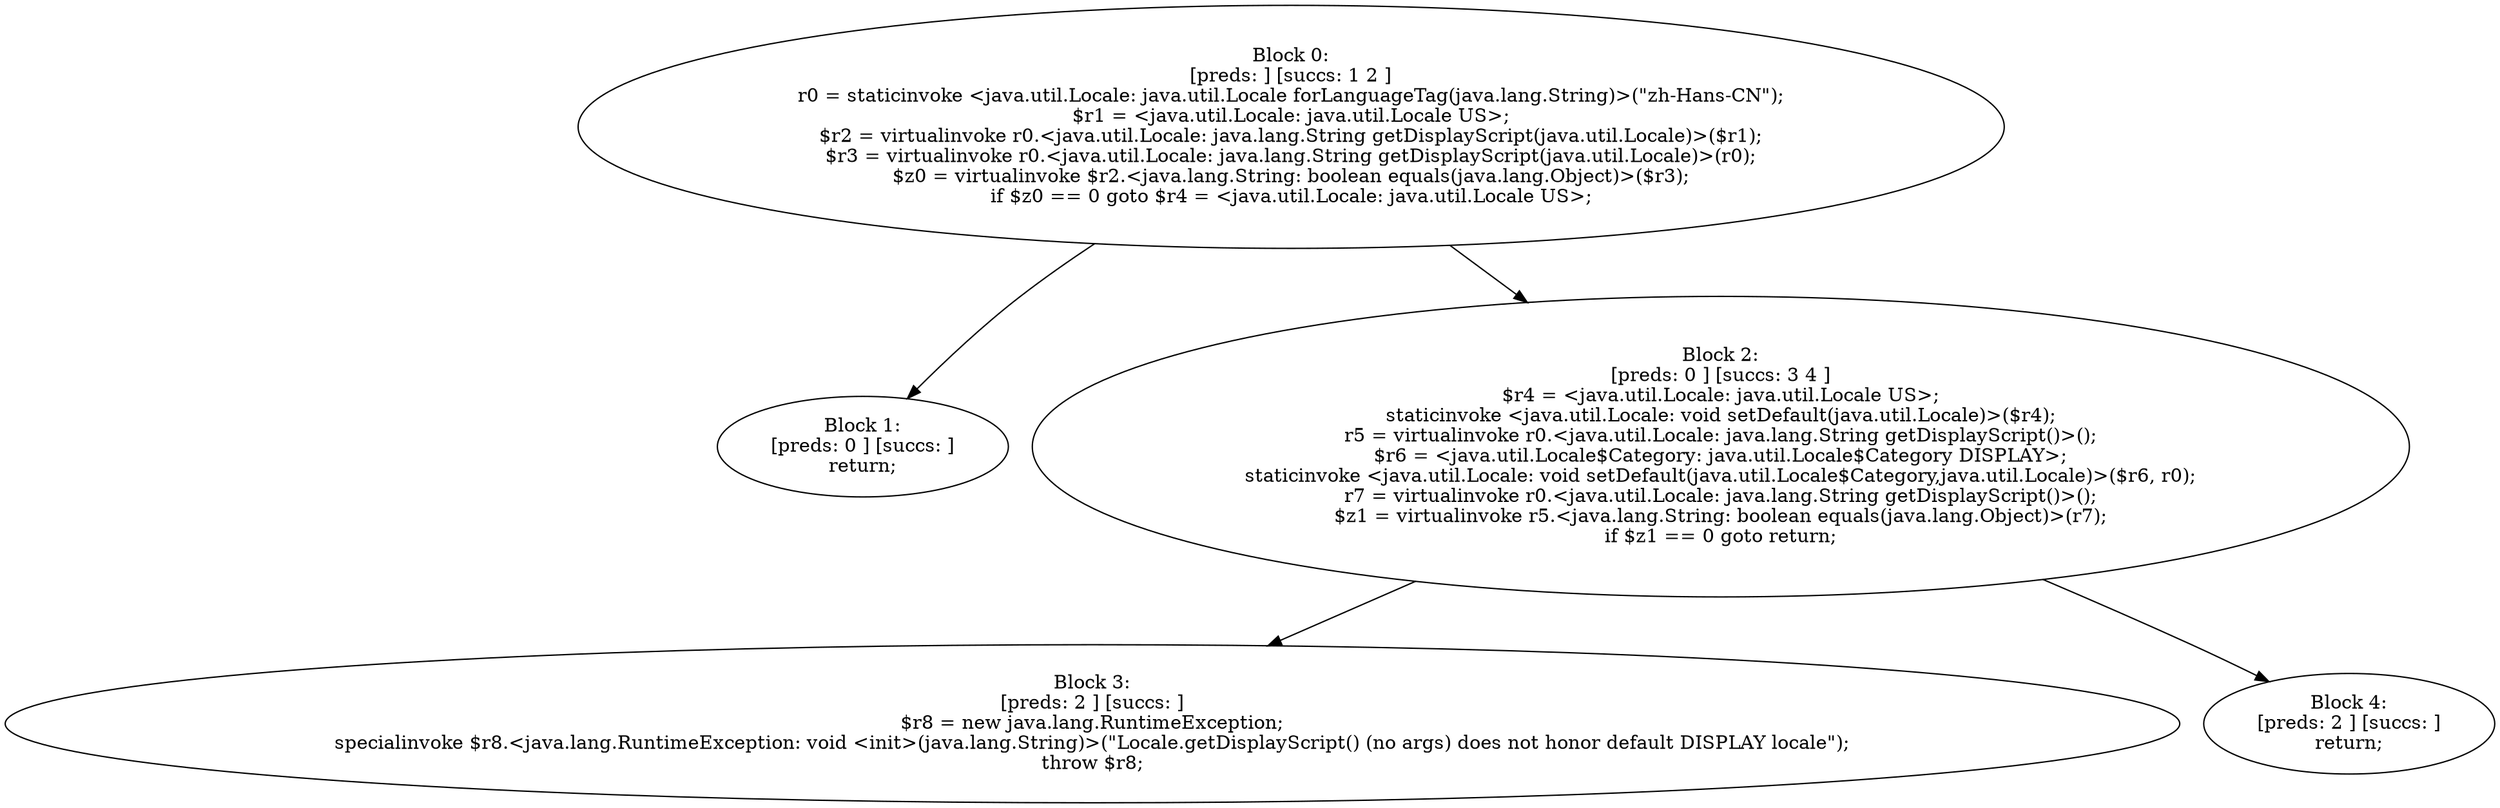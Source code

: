 digraph "unitGraph" {
    "Block 0:
[preds: ] [succs: 1 2 ]
r0 = staticinvoke <java.util.Locale: java.util.Locale forLanguageTag(java.lang.String)>(\"zh-Hans-CN\");
$r1 = <java.util.Locale: java.util.Locale US>;
$r2 = virtualinvoke r0.<java.util.Locale: java.lang.String getDisplayScript(java.util.Locale)>($r1);
$r3 = virtualinvoke r0.<java.util.Locale: java.lang.String getDisplayScript(java.util.Locale)>(r0);
$z0 = virtualinvoke $r2.<java.lang.String: boolean equals(java.lang.Object)>($r3);
if $z0 == 0 goto $r4 = <java.util.Locale: java.util.Locale US>;
"
    "Block 1:
[preds: 0 ] [succs: ]
return;
"
    "Block 2:
[preds: 0 ] [succs: 3 4 ]
$r4 = <java.util.Locale: java.util.Locale US>;
staticinvoke <java.util.Locale: void setDefault(java.util.Locale)>($r4);
r5 = virtualinvoke r0.<java.util.Locale: java.lang.String getDisplayScript()>();
$r6 = <java.util.Locale$Category: java.util.Locale$Category DISPLAY>;
staticinvoke <java.util.Locale: void setDefault(java.util.Locale$Category,java.util.Locale)>($r6, r0);
r7 = virtualinvoke r0.<java.util.Locale: java.lang.String getDisplayScript()>();
$z1 = virtualinvoke r5.<java.lang.String: boolean equals(java.lang.Object)>(r7);
if $z1 == 0 goto return;
"
    "Block 3:
[preds: 2 ] [succs: ]
$r8 = new java.lang.RuntimeException;
specialinvoke $r8.<java.lang.RuntimeException: void <init>(java.lang.String)>(\"Locale.getDisplayScript() (no args) does not honor default DISPLAY locale\");
throw $r8;
"
    "Block 4:
[preds: 2 ] [succs: ]
return;
"
    "Block 0:
[preds: ] [succs: 1 2 ]
r0 = staticinvoke <java.util.Locale: java.util.Locale forLanguageTag(java.lang.String)>(\"zh-Hans-CN\");
$r1 = <java.util.Locale: java.util.Locale US>;
$r2 = virtualinvoke r0.<java.util.Locale: java.lang.String getDisplayScript(java.util.Locale)>($r1);
$r3 = virtualinvoke r0.<java.util.Locale: java.lang.String getDisplayScript(java.util.Locale)>(r0);
$z0 = virtualinvoke $r2.<java.lang.String: boolean equals(java.lang.Object)>($r3);
if $z0 == 0 goto $r4 = <java.util.Locale: java.util.Locale US>;
"->"Block 1:
[preds: 0 ] [succs: ]
return;
";
    "Block 0:
[preds: ] [succs: 1 2 ]
r0 = staticinvoke <java.util.Locale: java.util.Locale forLanguageTag(java.lang.String)>(\"zh-Hans-CN\");
$r1 = <java.util.Locale: java.util.Locale US>;
$r2 = virtualinvoke r0.<java.util.Locale: java.lang.String getDisplayScript(java.util.Locale)>($r1);
$r3 = virtualinvoke r0.<java.util.Locale: java.lang.String getDisplayScript(java.util.Locale)>(r0);
$z0 = virtualinvoke $r2.<java.lang.String: boolean equals(java.lang.Object)>($r3);
if $z0 == 0 goto $r4 = <java.util.Locale: java.util.Locale US>;
"->"Block 2:
[preds: 0 ] [succs: 3 4 ]
$r4 = <java.util.Locale: java.util.Locale US>;
staticinvoke <java.util.Locale: void setDefault(java.util.Locale)>($r4);
r5 = virtualinvoke r0.<java.util.Locale: java.lang.String getDisplayScript()>();
$r6 = <java.util.Locale$Category: java.util.Locale$Category DISPLAY>;
staticinvoke <java.util.Locale: void setDefault(java.util.Locale$Category,java.util.Locale)>($r6, r0);
r7 = virtualinvoke r0.<java.util.Locale: java.lang.String getDisplayScript()>();
$z1 = virtualinvoke r5.<java.lang.String: boolean equals(java.lang.Object)>(r7);
if $z1 == 0 goto return;
";
    "Block 2:
[preds: 0 ] [succs: 3 4 ]
$r4 = <java.util.Locale: java.util.Locale US>;
staticinvoke <java.util.Locale: void setDefault(java.util.Locale)>($r4);
r5 = virtualinvoke r0.<java.util.Locale: java.lang.String getDisplayScript()>();
$r6 = <java.util.Locale$Category: java.util.Locale$Category DISPLAY>;
staticinvoke <java.util.Locale: void setDefault(java.util.Locale$Category,java.util.Locale)>($r6, r0);
r7 = virtualinvoke r0.<java.util.Locale: java.lang.String getDisplayScript()>();
$z1 = virtualinvoke r5.<java.lang.String: boolean equals(java.lang.Object)>(r7);
if $z1 == 0 goto return;
"->"Block 3:
[preds: 2 ] [succs: ]
$r8 = new java.lang.RuntimeException;
specialinvoke $r8.<java.lang.RuntimeException: void <init>(java.lang.String)>(\"Locale.getDisplayScript() (no args) does not honor default DISPLAY locale\");
throw $r8;
";
    "Block 2:
[preds: 0 ] [succs: 3 4 ]
$r4 = <java.util.Locale: java.util.Locale US>;
staticinvoke <java.util.Locale: void setDefault(java.util.Locale)>($r4);
r5 = virtualinvoke r0.<java.util.Locale: java.lang.String getDisplayScript()>();
$r6 = <java.util.Locale$Category: java.util.Locale$Category DISPLAY>;
staticinvoke <java.util.Locale: void setDefault(java.util.Locale$Category,java.util.Locale)>($r6, r0);
r7 = virtualinvoke r0.<java.util.Locale: java.lang.String getDisplayScript()>();
$z1 = virtualinvoke r5.<java.lang.String: boolean equals(java.lang.Object)>(r7);
if $z1 == 0 goto return;
"->"Block 4:
[preds: 2 ] [succs: ]
return;
";
}
